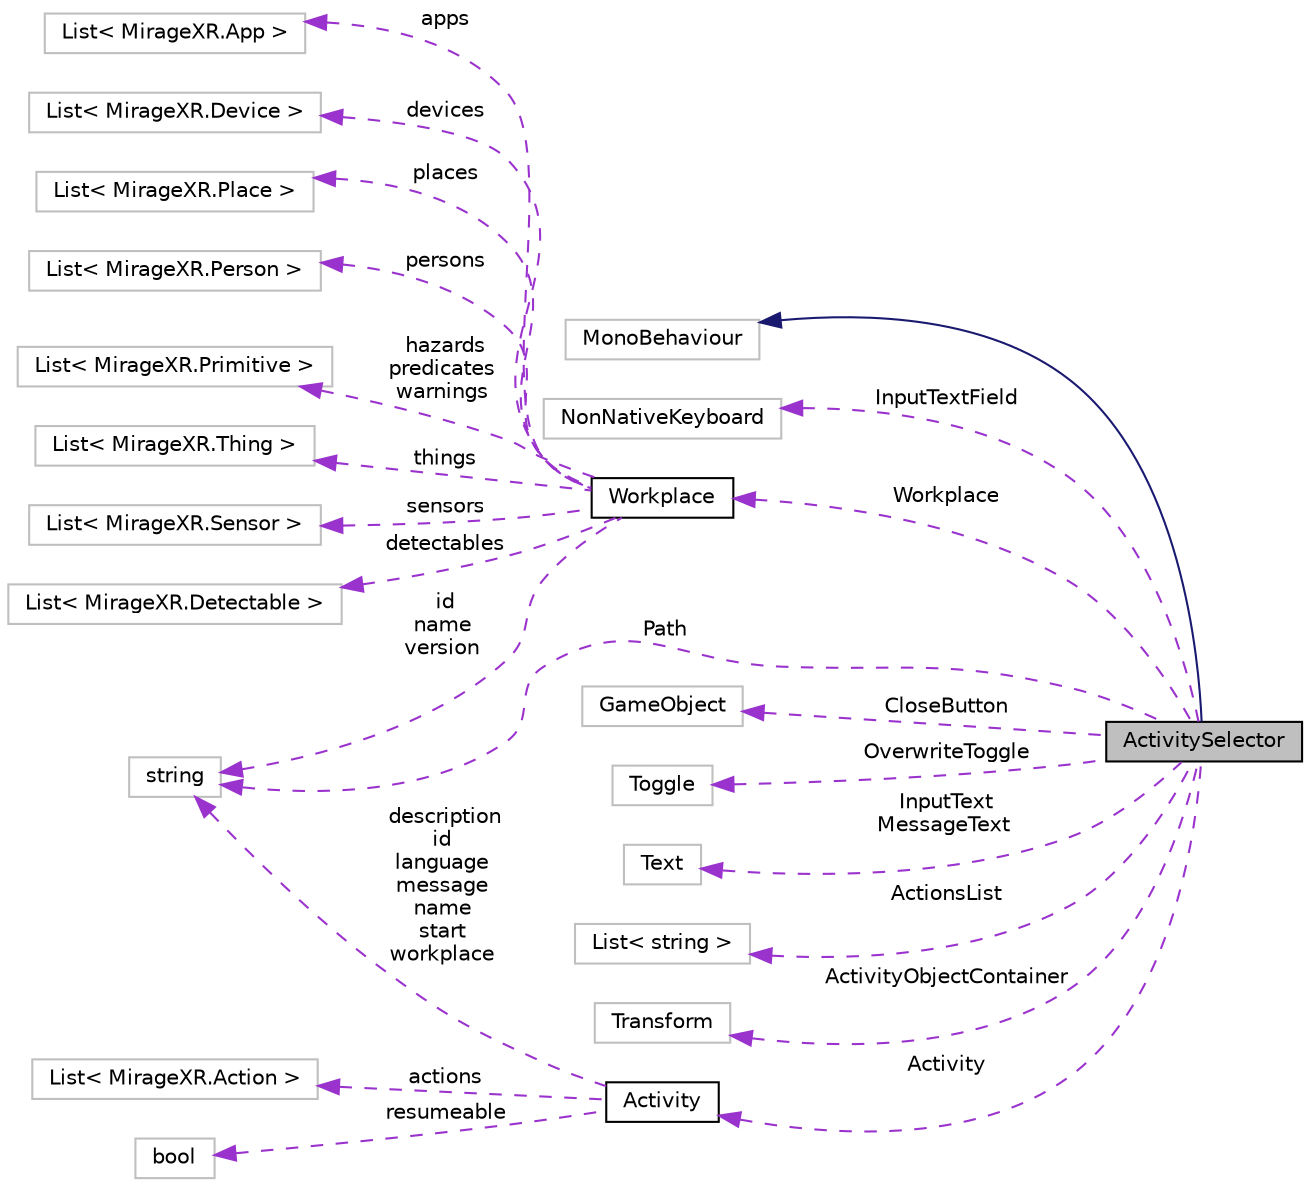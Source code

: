 digraph "ActivitySelector"
{
 // INTERACTIVE_SVG=YES
 // LATEX_PDF_SIZE
  edge [fontname="Helvetica",fontsize="10",labelfontname="Helvetica",labelfontsize="10"];
  node [fontname="Helvetica",fontsize="10",shape=record];
  rankdir="LR";
  Node1 [label="ActivitySelector",height=0.2,width=0.4,color="black", fillcolor="grey75", style="filled", fontcolor="black",tooltip=" "];
  Node2 -> Node1 [dir="back",color="midnightblue",fontsize="10",style="solid",fontname="Helvetica"];
  Node2 [label="MonoBehaviour",height=0.2,width=0.4,color="grey75", fillcolor="white", style="filled",tooltip=" "];
  Node3 -> Node1 [dir="back",color="darkorchid3",fontsize="10",style="dashed",label=" InputTextField" ,fontname="Helvetica"];
  Node3 [label="NonNativeKeyboard",height=0.2,width=0.4,color="grey75", fillcolor="white", style="filled",tooltip=" "];
  Node4 -> Node1 [dir="back",color="darkorchid3",fontsize="10",style="dashed",label=" Workplace" ,fontname="Helvetica"];
  Node4 [label="Workplace",height=0.2,width=0.4,color="black", fillcolor="white", style="filled",URL="$class_mirage_x_r_1_1_workplace.html",tooltip=" "];
  Node5 -> Node4 [dir="back",color="darkorchid3",fontsize="10",style="dashed",label=" apps" ,fontname="Helvetica"];
  Node5 [label="List\< MirageXR.App \>",height=0.2,width=0.4,color="grey75", fillcolor="white", style="filled",tooltip=" "];
  Node6 -> Node4 [dir="back",color="darkorchid3",fontsize="10",style="dashed",label=" id\nname\nversion" ,fontname="Helvetica"];
  Node6 [label="string",height=0.2,width=0.4,color="grey75", fillcolor="white", style="filled",tooltip=" "];
  Node7 -> Node4 [dir="back",color="darkorchid3",fontsize="10",style="dashed",label=" devices" ,fontname="Helvetica"];
  Node7 [label="List\< MirageXR.Device \>",height=0.2,width=0.4,color="grey75", fillcolor="white", style="filled",tooltip=" "];
  Node8 -> Node4 [dir="back",color="darkorchid3",fontsize="10",style="dashed",label=" places" ,fontname="Helvetica"];
  Node8 [label="List\< MirageXR.Place \>",height=0.2,width=0.4,color="grey75", fillcolor="white", style="filled",tooltip=" "];
  Node9 -> Node4 [dir="back",color="darkorchid3",fontsize="10",style="dashed",label=" persons" ,fontname="Helvetica"];
  Node9 [label="List\< MirageXR.Person \>",height=0.2,width=0.4,color="grey75", fillcolor="white", style="filled",tooltip=" "];
  Node10 -> Node4 [dir="back",color="darkorchid3",fontsize="10",style="dashed",label=" hazards\npredicates\nwarnings" ,fontname="Helvetica"];
  Node10 [label="List\< MirageXR.Primitive \>",height=0.2,width=0.4,color="grey75", fillcolor="white", style="filled",tooltip=" "];
  Node11 -> Node4 [dir="back",color="darkorchid3",fontsize="10",style="dashed",label=" things" ,fontname="Helvetica"];
  Node11 [label="List\< MirageXR.Thing \>",height=0.2,width=0.4,color="grey75", fillcolor="white", style="filled",tooltip=" "];
  Node12 -> Node4 [dir="back",color="darkorchid3",fontsize="10",style="dashed",label=" sensors" ,fontname="Helvetica"];
  Node12 [label="List\< MirageXR.Sensor \>",height=0.2,width=0.4,color="grey75", fillcolor="white", style="filled",tooltip=" "];
  Node13 -> Node4 [dir="back",color="darkorchid3",fontsize="10",style="dashed",label=" detectables" ,fontname="Helvetica"];
  Node13 [label="List\< MirageXR.Detectable \>",height=0.2,width=0.4,color="grey75", fillcolor="white", style="filled",tooltip=" "];
  Node6 -> Node1 [dir="back",color="darkorchid3",fontsize="10",style="dashed",label=" Path" ,fontname="Helvetica"];
  Node14 -> Node1 [dir="back",color="darkorchid3",fontsize="10",style="dashed",label=" CloseButton" ,fontname="Helvetica"];
  Node14 [label="GameObject",height=0.2,width=0.4,color="grey75", fillcolor="white", style="filled",tooltip=" "];
  Node15 -> Node1 [dir="back",color="darkorchid3",fontsize="10",style="dashed",label=" OverwriteToggle" ,fontname="Helvetica"];
  Node15 [label="Toggle",height=0.2,width=0.4,color="grey75", fillcolor="white", style="filled",tooltip=" "];
  Node16 -> Node1 [dir="back",color="darkorchid3",fontsize="10",style="dashed",label=" InputText\nMessageText" ,fontname="Helvetica"];
  Node16 [label="Text",height=0.2,width=0.4,color="grey75", fillcolor="white", style="filled",tooltip=" "];
  Node17 -> Node1 [dir="back",color="darkorchid3",fontsize="10",style="dashed",label=" ActionsList" ,fontname="Helvetica"];
  Node17 [label="List\< string \>",height=0.2,width=0.4,color="grey75", fillcolor="white", style="filled",tooltip=" "];
  Node18 -> Node1 [dir="back",color="darkorchid3",fontsize="10",style="dashed",label=" ActivityObjectContainer" ,fontname="Helvetica"];
  Node18 [label="Transform",height=0.2,width=0.4,color="grey75", fillcolor="white", style="filled",tooltip=" "];
  Node19 -> Node1 [dir="back",color="darkorchid3",fontsize="10",style="dashed",label=" Activity" ,fontname="Helvetica"];
  Node19 [label="Activity",height=0.2,width=0.4,color="black", fillcolor="white", style="filled",URL="$class_mirage_x_r_1_1_activity.html",tooltip=" "];
  Node20 -> Node19 [dir="back",color="darkorchid3",fontsize="10",style="dashed",label=" actions" ,fontname="Helvetica"];
  Node20 [label="List\< MirageXR.Action \>",height=0.2,width=0.4,color="grey75", fillcolor="white", style="filled",tooltip=" "];
  Node6 -> Node19 [dir="back",color="darkorchid3",fontsize="10",style="dashed",label=" description\nid\nlanguage\nmessage\nname\nstart\nworkplace" ,fontname="Helvetica"];
  Node21 -> Node19 [dir="back",color="darkorchid3",fontsize="10",style="dashed",label=" resumeable" ,fontname="Helvetica"];
  Node21 [label="bool",height=0.2,width=0.4,color="grey75", fillcolor="white", style="filled",tooltip=" "];
}
